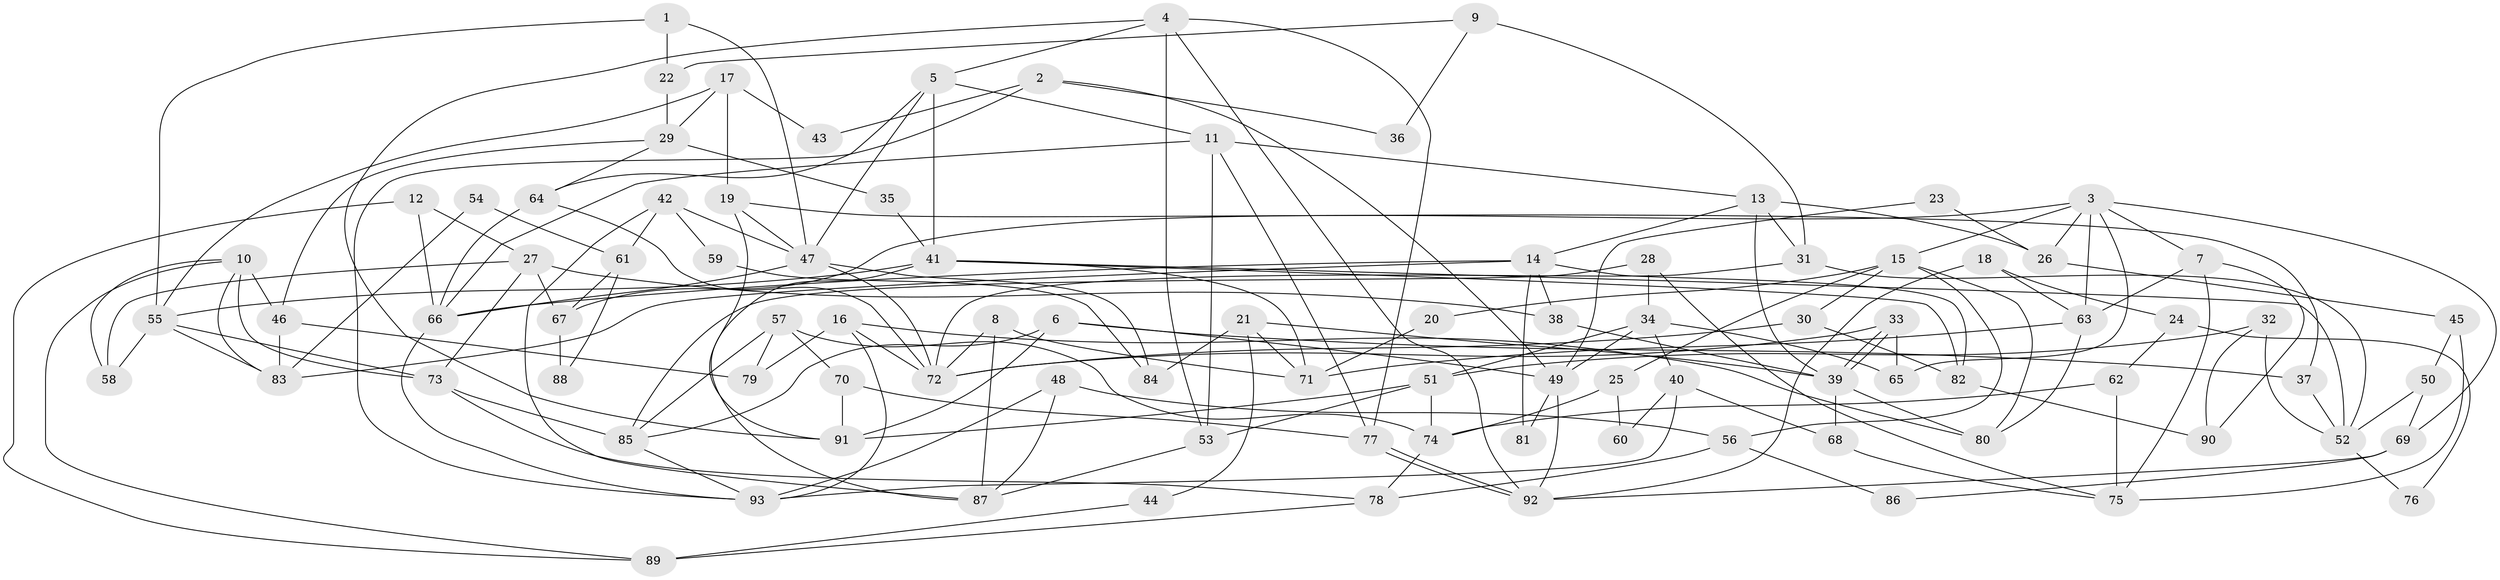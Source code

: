 // Generated by graph-tools (version 1.1) at 2025/11/02/27/25 16:11:17]
// undirected, 93 vertices, 186 edges
graph export_dot {
graph [start="1"]
  node [color=gray90,style=filled];
  1;
  2;
  3;
  4;
  5;
  6;
  7;
  8;
  9;
  10;
  11;
  12;
  13;
  14;
  15;
  16;
  17;
  18;
  19;
  20;
  21;
  22;
  23;
  24;
  25;
  26;
  27;
  28;
  29;
  30;
  31;
  32;
  33;
  34;
  35;
  36;
  37;
  38;
  39;
  40;
  41;
  42;
  43;
  44;
  45;
  46;
  47;
  48;
  49;
  50;
  51;
  52;
  53;
  54;
  55;
  56;
  57;
  58;
  59;
  60;
  61;
  62;
  63;
  64;
  65;
  66;
  67;
  68;
  69;
  70;
  71;
  72;
  73;
  74;
  75;
  76;
  77;
  78;
  79;
  80;
  81;
  82;
  83;
  84;
  85;
  86;
  87;
  88;
  89;
  90;
  91;
  92;
  93;
  1 -- 47;
  1 -- 55;
  1 -- 22;
  2 -- 49;
  2 -- 93;
  2 -- 36;
  2 -- 43;
  3 -- 15;
  3 -- 65;
  3 -- 7;
  3 -- 26;
  3 -- 63;
  3 -- 67;
  3 -- 69;
  4 -- 5;
  4 -- 77;
  4 -- 53;
  4 -- 91;
  4 -- 92;
  5 -- 11;
  5 -- 41;
  5 -- 47;
  5 -- 64;
  6 -- 49;
  6 -- 91;
  6 -- 37;
  6 -- 85;
  7 -- 75;
  7 -- 63;
  7 -- 90;
  8 -- 87;
  8 -- 72;
  8 -- 71;
  9 -- 31;
  9 -- 22;
  9 -- 36;
  10 -- 89;
  10 -- 46;
  10 -- 58;
  10 -- 73;
  10 -- 83;
  11 -- 13;
  11 -- 66;
  11 -- 53;
  11 -- 77;
  12 -- 66;
  12 -- 27;
  12 -- 89;
  13 -- 14;
  13 -- 31;
  13 -- 26;
  13 -- 39;
  14 -- 66;
  14 -- 83;
  14 -- 38;
  14 -- 81;
  14 -- 82;
  15 -- 80;
  15 -- 30;
  15 -- 20;
  15 -- 25;
  15 -- 56;
  16 -- 80;
  16 -- 93;
  16 -- 72;
  16 -- 79;
  17 -- 55;
  17 -- 19;
  17 -- 29;
  17 -- 43;
  18 -- 63;
  18 -- 92;
  18 -- 24;
  19 -- 91;
  19 -- 47;
  19 -- 37;
  20 -- 71;
  21 -- 39;
  21 -- 71;
  21 -- 44;
  21 -- 84;
  22 -- 29;
  23 -- 26;
  23 -- 49;
  24 -- 62;
  24 -- 76;
  25 -- 74;
  25 -- 60;
  26 -- 45;
  27 -- 38;
  27 -- 58;
  27 -- 67;
  27 -- 73;
  28 -- 85;
  28 -- 34;
  28 -- 75;
  29 -- 46;
  29 -- 35;
  29 -- 64;
  30 -- 82;
  30 -- 72;
  31 -- 52;
  31 -- 72;
  32 -- 52;
  32 -- 90;
  32 -- 51;
  33 -- 72;
  33 -- 39;
  33 -- 39;
  33 -- 65;
  34 -- 40;
  34 -- 51;
  34 -- 49;
  34 -- 65;
  35 -- 41;
  37 -- 52;
  38 -- 39;
  39 -- 68;
  39 -- 80;
  40 -- 93;
  40 -- 68;
  40 -- 60;
  41 -- 87;
  41 -- 71;
  41 -- 52;
  41 -- 55;
  41 -- 82;
  42 -- 87;
  42 -- 47;
  42 -- 59;
  42 -- 61;
  44 -- 89;
  45 -- 50;
  45 -- 75;
  46 -- 83;
  46 -- 79;
  47 -- 72;
  47 -- 66;
  47 -- 84;
  48 -- 93;
  48 -- 56;
  48 -- 87;
  49 -- 92;
  49 -- 81;
  50 -- 52;
  50 -- 69;
  51 -- 53;
  51 -- 74;
  51 -- 91;
  52 -- 76;
  53 -- 87;
  54 -- 83;
  54 -- 61;
  55 -- 73;
  55 -- 58;
  55 -- 83;
  56 -- 78;
  56 -- 86;
  57 -- 70;
  57 -- 85;
  57 -- 74;
  57 -- 79;
  59 -- 84;
  61 -- 67;
  61 -- 88;
  62 -- 75;
  62 -- 74;
  63 -- 71;
  63 -- 80;
  64 -- 66;
  64 -- 72;
  66 -- 93;
  67 -- 88;
  68 -- 75;
  69 -- 92;
  69 -- 86;
  70 -- 91;
  70 -- 77;
  73 -- 78;
  73 -- 85;
  74 -- 78;
  77 -- 92;
  77 -- 92;
  78 -- 89;
  82 -- 90;
  85 -- 93;
}
